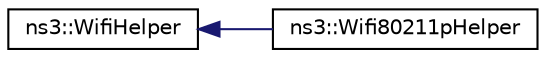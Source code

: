 digraph "Graphical Class Hierarchy"
{
 // LATEX_PDF_SIZE
  edge [fontname="Helvetica",fontsize="10",labelfontname="Helvetica",labelfontsize="10"];
  node [fontname="Helvetica",fontsize="10",shape=record];
  rankdir="LR";
  Node0 [label="ns3::WifiHelper",height=0.2,width=0.4,color="black", fillcolor="white", style="filled",URL="$classns3_1_1_wifi_helper.html",tooltip="helps to create WifiNetDevice objects"];
  Node0 -> Node1 [dir="back",color="midnightblue",fontsize="10",style="solid",fontname="Helvetica"];
  Node1 [label="ns3::Wifi80211pHelper",height=0.2,width=0.4,color="black", fillcolor="white", style="filled",URL="$classns3_1_1_wifi80211p_helper.html",tooltip="helps to create wifi 802.11p objects of WifiNetDevice class"];
}
